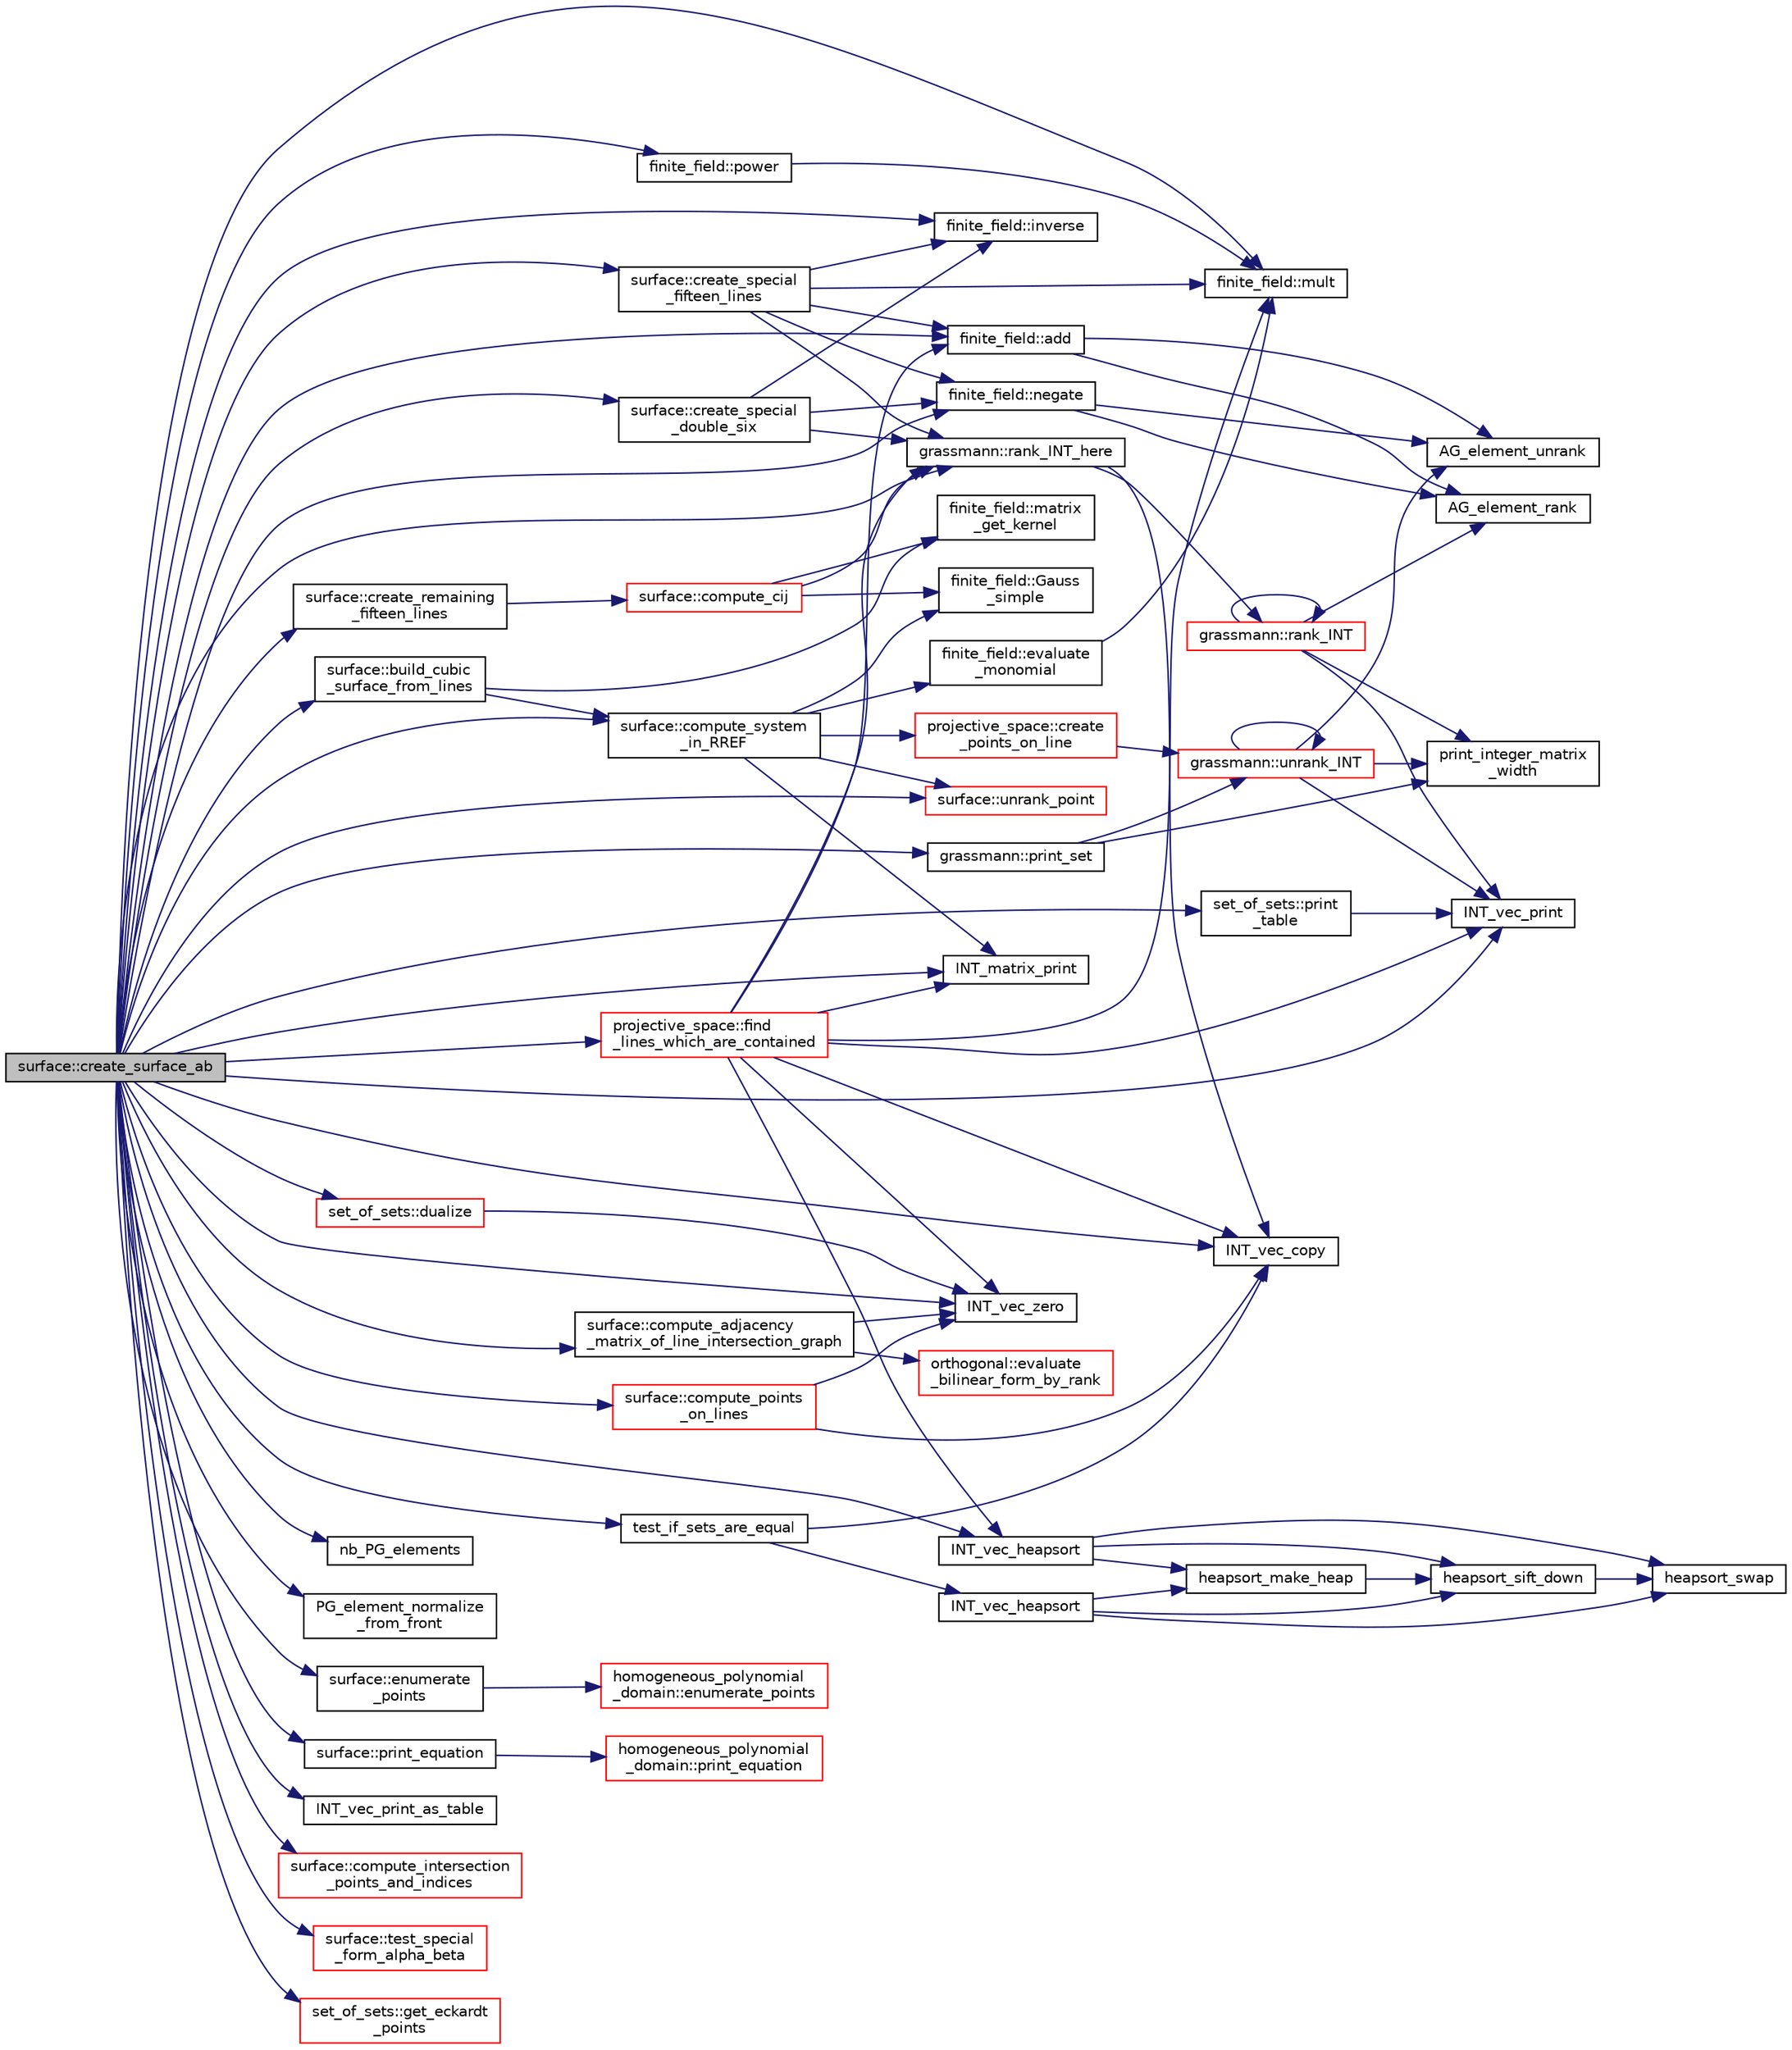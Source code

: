 digraph "surface::create_surface_ab"
{
  edge [fontname="Helvetica",fontsize="10",labelfontname="Helvetica",labelfontsize="10"];
  node [fontname="Helvetica",fontsize="10",shape=record];
  rankdir="LR";
  Node1614 [label="surface::create_surface_ab",height=0.2,width=0.4,color="black", fillcolor="grey75", style="filled", fontcolor="black"];
  Node1614 -> Node1615 [color="midnightblue",fontsize="10",style="solid",fontname="Helvetica"];
  Node1615 [label="finite_field::mult",height=0.2,width=0.4,color="black", fillcolor="white", style="filled",URL="$df/d5a/classfinite__field.html#a24fb5917aa6d4d656fd855b7f44a13b0"];
  Node1614 -> Node1616 [color="midnightblue",fontsize="10",style="solid",fontname="Helvetica"];
  Node1616 [label="finite_field::add",height=0.2,width=0.4,color="black", fillcolor="white", style="filled",URL="$df/d5a/classfinite__field.html#a8f12328a27500f3c7be0c849ebbc9d14"];
  Node1616 -> Node1617 [color="midnightblue",fontsize="10",style="solid",fontname="Helvetica"];
  Node1617 [label="AG_element_unrank",height=0.2,width=0.4,color="black", fillcolor="white", style="filled",URL="$d4/d67/geometry_8h.html#a4a33b86c87b2879b97cfa1327abe2885"];
  Node1616 -> Node1618 [color="midnightblue",fontsize="10",style="solid",fontname="Helvetica"];
  Node1618 [label="AG_element_rank",height=0.2,width=0.4,color="black", fillcolor="white", style="filled",URL="$d4/d67/geometry_8h.html#ab2ac908d07dd8038fd996e26bdc75c17"];
  Node1614 -> Node1619 [color="midnightblue",fontsize="10",style="solid",fontname="Helvetica"];
  Node1619 [label="finite_field::negate",height=0.2,width=0.4,color="black", fillcolor="white", style="filled",URL="$df/d5a/classfinite__field.html#aa9d798298f25d4a9262b5bc5f1733e31"];
  Node1619 -> Node1617 [color="midnightblue",fontsize="10",style="solid",fontname="Helvetica"];
  Node1619 -> Node1618 [color="midnightblue",fontsize="10",style="solid",fontname="Helvetica"];
  Node1614 -> Node1620 [color="midnightblue",fontsize="10",style="solid",fontname="Helvetica"];
  Node1620 [label="nb_PG_elements",height=0.2,width=0.4,color="black", fillcolor="white", style="filled",URL="$d4/d67/geometry_8h.html#ada56c56cb5c7b39553dc0391f2df1cee"];
  Node1614 -> Node1621 [color="midnightblue",fontsize="10",style="solid",fontname="Helvetica"];
  Node1621 [label="finite_field::power",height=0.2,width=0.4,color="black", fillcolor="white", style="filled",URL="$df/d5a/classfinite__field.html#a0437871b8f775f0b2d589188d9ad7e61"];
  Node1621 -> Node1615 [color="midnightblue",fontsize="10",style="solid",fontname="Helvetica"];
  Node1614 -> Node1622 [color="midnightblue",fontsize="10",style="solid",fontname="Helvetica"];
  Node1622 [label="finite_field::inverse",height=0.2,width=0.4,color="black", fillcolor="white", style="filled",URL="$df/d5a/classfinite__field.html#a69f2a12c01e70b7ce2d115c5221c9cdd"];
  Node1614 -> Node1623 [color="midnightblue",fontsize="10",style="solid",fontname="Helvetica"];
  Node1623 [label="INT_vec_zero",height=0.2,width=0.4,color="black", fillcolor="white", style="filled",URL="$df/dbf/sajeeb_8_c.html#aa8c9c7977203577026080f546fe4980f"];
  Node1614 -> Node1624 [color="midnightblue",fontsize="10",style="solid",fontname="Helvetica"];
  Node1624 [label="grassmann::rank_INT_here",height=0.2,width=0.4,color="black", fillcolor="white", style="filled",URL="$df/d02/classgrassmann.html#aaeab144aec85ec523f5a4d614a86d8d7"];
  Node1624 -> Node1625 [color="midnightblue",fontsize="10",style="solid",fontname="Helvetica"];
  Node1625 [label="INT_vec_copy",height=0.2,width=0.4,color="black", fillcolor="white", style="filled",URL="$df/dbf/sajeeb_8_c.html#ac2d875e27e009af6ec04d17254d11075"];
  Node1624 -> Node1626 [color="midnightblue",fontsize="10",style="solid",fontname="Helvetica"];
  Node1626 [label="grassmann::rank_INT",height=0.2,width=0.4,color="red", fillcolor="white", style="filled",URL="$df/d02/classgrassmann.html#a1fa95ce7ecebd48b04c7a0dc75491184"];
  Node1626 -> Node1627 [color="midnightblue",fontsize="10",style="solid",fontname="Helvetica"];
  Node1627 [label="print_integer_matrix\l_width",height=0.2,width=0.4,color="black", fillcolor="white", style="filled",URL="$d5/db4/io__and__os_8h.html#aa78f3e73fc2179251bd15adbcc31573f"];
  Node1626 -> Node1629 [color="midnightblue",fontsize="10",style="solid",fontname="Helvetica"];
  Node1629 [label="INT_vec_print",height=0.2,width=0.4,color="black", fillcolor="white", style="filled",URL="$df/dbf/sajeeb_8_c.html#a79a5901af0b47dd0d694109543c027fe"];
  Node1626 -> Node1626 [color="midnightblue",fontsize="10",style="solid",fontname="Helvetica"];
  Node1626 -> Node1618 [color="midnightblue",fontsize="10",style="solid",fontname="Helvetica"];
  Node1614 -> Node1633 [color="midnightblue",fontsize="10",style="solid",fontname="Helvetica"];
  Node1633 [label="grassmann::print_set",height=0.2,width=0.4,color="black", fillcolor="white", style="filled",URL="$df/d02/classgrassmann.html#aa15444bcee49f332c44023d44b04d87b"];
  Node1633 -> Node1634 [color="midnightblue",fontsize="10",style="solid",fontname="Helvetica"];
  Node1634 [label="grassmann::unrank_INT",height=0.2,width=0.4,color="red", fillcolor="white", style="filled",URL="$df/d02/classgrassmann.html#a32079405b95a6da2ba1420567d762d64"];
  Node1634 -> Node1617 [color="midnightblue",fontsize="10",style="solid",fontname="Helvetica"];
  Node1634 -> Node1629 [color="midnightblue",fontsize="10",style="solid",fontname="Helvetica"];
  Node1634 -> Node1634 [color="midnightblue",fontsize="10",style="solid",fontname="Helvetica"];
  Node1634 -> Node1627 [color="midnightblue",fontsize="10",style="solid",fontname="Helvetica"];
  Node1633 -> Node1627 [color="midnightblue",fontsize="10",style="solid",fontname="Helvetica"];
  Node1614 -> Node1635 [color="midnightblue",fontsize="10",style="solid",fontname="Helvetica"];
  Node1635 [label="surface::create_special\l_double_six",height=0.2,width=0.4,color="black", fillcolor="white", style="filled",URL="$d5/d88/classsurface.html#a3b0ad8a2c8ee8bebc531782c56161985"];
  Node1635 -> Node1619 [color="midnightblue",fontsize="10",style="solid",fontname="Helvetica"];
  Node1635 -> Node1622 [color="midnightblue",fontsize="10",style="solid",fontname="Helvetica"];
  Node1635 -> Node1624 [color="midnightblue",fontsize="10",style="solid",fontname="Helvetica"];
  Node1614 -> Node1636 [color="midnightblue",fontsize="10",style="solid",fontname="Helvetica"];
  Node1636 [label="test_if_sets_are_equal",height=0.2,width=0.4,color="black", fillcolor="white", style="filled",URL="$d5/de2/foundations_2data__structures_2data__structures_8h.html#abd9436caf35fc01dd96cb8435459a20f"];
  Node1636 -> Node1625 [color="midnightblue",fontsize="10",style="solid",fontname="Helvetica"];
  Node1636 -> Node1637 [color="midnightblue",fontsize="10",style="solid",fontname="Helvetica"];
  Node1637 [label="INT_vec_heapsort",height=0.2,width=0.4,color="black", fillcolor="white", style="filled",URL="$d4/dd7/sorting_8_c.html#a3590ad9987f801fbfc94634300182f39"];
  Node1637 -> Node1638 [color="midnightblue",fontsize="10",style="solid",fontname="Helvetica"];
  Node1638 [label="heapsort_make_heap",height=0.2,width=0.4,color="black", fillcolor="white", style="filled",URL="$d4/dd7/sorting_8_c.html#a42f24453d7d77eeb1338ebd1a13cfdbb"];
  Node1638 -> Node1639 [color="midnightblue",fontsize="10",style="solid",fontname="Helvetica"];
  Node1639 [label="heapsort_sift_down",height=0.2,width=0.4,color="black", fillcolor="white", style="filled",URL="$d4/dd7/sorting_8_c.html#a65cbb1a6a3f01f511673705437ddc18b"];
  Node1639 -> Node1640 [color="midnightblue",fontsize="10",style="solid",fontname="Helvetica"];
  Node1640 [label="heapsort_swap",height=0.2,width=0.4,color="black", fillcolor="white", style="filled",URL="$d4/dd7/sorting_8_c.html#a8f048362e6065297b19b6975bcbbfcc6"];
  Node1637 -> Node1640 [color="midnightblue",fontsize="10",style="solid",fontname="Helvetica"];
  Node1637 -> Node1639 [color="midnightblue",fontsize="10",style="solid",fontname="Helvetica"];
  Node1614 -> Node1625 [color="midnightblue",fontsize="10",style="solid",fontname="Helvetica"];
  Node1614 -> Node1629 [color="midnightblue",fontsize="10",style="solid",fontname="Helvetica"];
  Node1614 -> Node1641 [color="midnightblue",fontsize="10",style="solid",fontname="Helvetica"];
  Node1641 [label="surface::create_remaining\l_fifteen_lines",height=0.2,width=0.4,color="black", fillcolor="white", style="filled",URL="$d5/d88/classsurface.html#a8c9b2380670ce7cd1e143d98d30b60d4"];
  Node1641 -> Node1642 [color="midnightblue",fontsize="10",style="solid",fontname="Helvetica"];
  Node1642 [label="surface::compute_cij",height=0.2,width=0.4,color="red", fillcolor="white", style="filled",URL="$d5/d88/classsurface.html#af0252079b6ee1d7d1aa97514ab1f2650"];
  Node1642 -> Node1644 [color="midnightblue",fontsize="10",style="solid",fontname="Helvetica"];
  Node1644 [label="finite_field::Gauss\l_simple",height=0.2,width=0.4,color="black", fillcolor="white", style="filled",URL="$df/d5a/classfinite__field.html#aba4950590e24a1ce323f292cf47b3307"];
  Node1642 -> Node1645 [color="midnightblue",fontsize="10",style="solid",fontname="Helvetica"];
  Node1645 [label="finite_field::matrix\l_get_kernel",height=0.2,width=0.4,color="black", fillcolor="white", style="filled",URL="$df/d5a/classfinite__field.html#ac45780a927cee936df13d04d30d2d248"];
  Node1642 -> Node1624 [color="midnightblue",fontsize="10",style="solid",fontname="Helvetica"];
  Node1614 -> Node1646 [color="midnightblue",fontsize="10",style="solid",fontname="Helvetica"];
  Node1646 [label="surface::create_special\l_fifteen_lines",height=0.2,width=0.4,color="black", fillcolor="white", style="filled",URL="$d5/d88/classsurface.html#a8017b4bd4b6558b80689021b146ae32f"];
  Node1646 -> Node1619 [color="midnightblue",fontsize="10",style="solid",fontname="Helvetica"];
  Node1646 -> Node1615 [color="midnightblue",fontsize="10",style="solid",fontname="Helvetica"];
  Node1646 -> Node1616 [color="midnightblue",fontsize="10",style="solid",fontname="Helvetica"];
  Node1646 -> Node1622 [color="midnightblue",fontsize="10",style="solid",fontname="Helvetica"];
  Node1646 -> Node1624 [color="midnightblue",fontsize="10",style="solid",fontname="Helvetica"];
  Node1614 -> Node1647 [color="midnightblue",fontsize="10",style="solid",fontname="Helvetica"];
  Node1647 [label="surface::compute_system\l_in_RREF",height=0.2,width=0.4,color="black", fillcolor="white", style="filled",URL="$d5/d88/classsurface.html#ac9feb8f85c4de01b183428fdbd874e71"];
  Node1647 -> Node1648 [color="midnightblue",fontsize="10",style="solid",fontname="Helvetica"];
  Node1648 [label="projective_space::create\l_points_on_line",height=0.2,width=0.4,color="red", fillcolor="white", style="filled",URL="$d2/d17/classprojective__space.html#ab1b2ffcefe646e6d9d9ae435dfedd29e"];
  Node1648 -> Node1634 [color="midnightblue",fontsize="10",style="solid",fontname="Helvetica"];
  Node1647 -> Node1653 [color="midnightblue",fontsize="10",style="solid",fontname="Helvetica"];
  Node1653 [label="INT_matrix_print",height=0.2,width=0.4,color="black", fillcolor="white", style="filled",URL="$d5/db4/io__and__os_8h.html#afd4180a24bef3a2b584668a4eaf607ff"];
  Node1647 -> Node1654 [color="midnightblue",fontsize="10",style="solid",fontname="Helvetica"];
  Node1654 [label="surface::unrank_point",height=0.2,width=0.4,color="red", fillcolor="white", style="filled",URL="$d5/d88/classsurface.html#a69c1875a5c1c69b9ad81a277dd99a0b3"];
  Node1647 -> Node1656 [color="midnightblue",fontsize="10",style="solid",fontname="Helvetica"];
  Node1656 [label="finite_field::evaluate\l_monomial",height=0.2,width=0.4,color="black", fillcolor="white", style="filled",URL="$df/d5a/classfinite__field.html#a13f9d419956a9168a65788b32839c7f2"];
  Node1656 -> Node1615 [color="midnightblue",fontsize="10",style="solid",fontname="Helvetica"];
  Node1647 -> Node1644 [color="midnightblue",fontsize="10",style="solid",fontname="Helvetica"];
  Node1614 -> Node1657 [color="midnightblue",fontsize="10",style="solid",fontname="Helvetica"];
  Node1657 [label="surface::build_cubic\l_surface_from_lines",height=0.2,width=0.4,color="black", fillcolor="white", style="filled",URL="$d5/d88/classsurface.html#a95e15e44b3f97a1d83b878b31751a0a2"];
  Node1657 -> Node1647 [color="midnightblue",fontsize="10",style="solid",fontname="Helvetica"];
  Node1657 -> Node1645 [color="midnightblue",fontsize="10",style="solid",fontname="Helvetica"];
  Node1614 -> Node1658 [color="midnightblue",fontsize="10",style="solid",fontname="Helvetica"];
  Node1658 [label="PG_element_normalize\l_from_front",height=0.2,width=0.4,color="black", fillcolor="white", style="filled",URL="$d4/d67/geometry_8h.html#af675caf5f9975573455c8d93cb56bf95"];
  Node1614 -> Node1659 [color="midnightblue",fontsize="10",style="solid",fontname="Helvetica"];
  Node1659 [label="surface::enumerate\l_points",height=0.2,width=0.4,color="black", fillcolor="white", style="filled",URL="$d5/d88/classsurface.html#adc79cf9249a0bd3350b35a9c6bdd94d8"];
  Node1659 -> Node1660 [color="midnightblue",fontsize="10",style="solid",fontname="Helvetica"];
  Node1660 [label="homogeneous_polynomial\l_domain::enumerate_points",height=0.2,width=0.4,color="red", fillcolor="white", style="filled",URL="$d2/da7/classhomogeneous__polynomial__domain.html#adc0868f632cc5662b7bfaf0b3d72268f"];
  Node1614 -> Node1663 [color="midnightblue",fontsize="10",style="solid",fontname="Helvetica"];
  Node1663 [label="INT_vec_heapsort",height=0.2,width=0.4,color="black", fillcolor="white", style="filled",URL="$d5/de2/foundations_2data__structures_2data__structures_8h.html#a3590ad9987f801fbfc94634300182f39"];
  Node1663 -> Node1638 [color="midnightblue",fontsize="10",style="solid",fontname="Helvetica"];
  Node1663 -> Node1640 [color="midnightblue",fontsize="10",style="solid",fontname="Helvetica"];
  Node1663 -> Node1639 [color="midnightblue",fontsize="10",style="solid",fontname="Helvetica"];
  Node1614 -> Node1664 [color="midnightblue",fontsize="10",style="solid",fontname="Helvetica"];
  Node1664 [label="surface::print_equation",height=0.2,width=0.4,color="black", fillcolor="white", style="filled",URL="$d5/d88/classsurface.html#a4c7be78ebc2a599c08f5a27c50da518b"];
  Node1664 -> Node1665 [color="midnightblue",fontsize="10",style="solid",fontname="Helvetica"];
  Node1665 [label="homogeneous_polynomial\l_domain::print_equation",height=0.2,width=0.4,color="red", fillcolor="white", style="filled",URL="$d2/da7/classhomogeneous__polynomial__domain.html#a39fe7da58a442801d7c8be1121a57bfe"];
  Node1614 -> Node1667 [color="midnightblue",fontsize="10",style="solid",fontname="Helvetica"];
  Node1667 [label="INT_vec_print_as_table",height=0.2,width=0.4,color="black", fillcolor="white", style="filled",URL="$d5/db4/io__and__os_8h.html#a2fa979d22386f64bd3823dded0177c3f"];
  Node1614 -> Node1668 [color="midnightblue",fontsize="10",style="solid",fontname="Helvetica"];
  Node1668 [label="surface::compute_adjacency\l_matrix_of_line_intersection_graph",height=0.2,width=0.4,color="black", fillcolor="white", style="filled",URL="$d5/d88/classsurface.html#ac5787faa49029a5d56971271bb59f9f1"];
  Node1668 -> Node1623 [color="midnightblue",fontsize="10",style="solid",fontname="Helvetica"];
  Node1668 -> Node1669 [color="midnightblue",fontsize="10",style="solid",fontname="Helvetica"];
  Node1669 [label="orthogonal::evaluate\l_bilinear_form_by_rank",height=0.2,width=0.4,color="red", fillcolor="white", style="filled",URL="$d7/daa/classorthogonal.html#ab4f6117f55f6fbd0fb2bd8b4c8d981bf"];
  Node1614 -> Node1653 [color="midnightblue",fontsize="10",style="solid",fontname="Helvetica"];
  Node1614 -> Node1695 [color="midnightblue",fontsize="10",style="solid",fontname="Helvetica"];
  Node1695 [label="surface::compute_intersection\l_points_and_indices",height=0.2,width=0.4,color="red", fillcolor="white", style="filled",URL="$d5/d88/classsurface.html#a620b43a69ca1fa49eb92fea7b6d098a3"];
  Node1614 -> Node1704 [color="midnightblue",fontsize="10",style="solid",fontname="Helvetica"];
  Node1704 [label="surface::test_special\l_form_alpha_beta",height=0.2,width=0.4,color="red", fillcolor="white", style="filled",URL="$d5/d88/classsurface.html#a21334591495270e78a3b248ada1fe8ff"];
  Node1614 -> Node1706 [color="midnightblue",fontsize="10",style="solid",fontname="Helvetica"];
  Node1706 [label="projective_space::find\l_lines_which_are_contained",height=0.2,width=0.4,color="red", fillcolor="white", style="filled",URL="$d2/d17/classprojective__space.html#a4d8db4eb359b80d73170a82b9ebe47ae"];
  Node1706 -> Node1629 [color="midnightblue",fontsize="10",style="solid",fontname="Helvetica"];
  Node1706 -> Node1663 [color="midnightblue",fontsize="10",style="solid",fontname="Helvetica"];
  Node1706 -> Node1653 [color="midnightblue",fontsize="10",style="solid",fontname="Helvetica"];
  Node1706 -> Node1625 [color="midnightblue",fontsize="10",style="solid",fontname="Helvetica"];
  Node1706 -> Node1616 [color="midnightblue",fontsize="10",style="solid",fontname="Helvetica"];
  Node1706 -> Node1615 [color="midnightblue",fontsize="10",style="solid",fontname="Helvetica"];
  Node1706 -> Node1623 [color="midnightblue",fontsize="10",style="solid",fontname="Helvetica"];
  Node1706 -> Node1624 [color="midnightblue",fontsize="10",style="solid",fontname="Helvetica"];
  Node1614 -> Node1708 [color="midnightblue",fontsize="10",style="solid",fontname="Helvetica"];
  Node1708 [label="surface::compute_points\l_on_lines",height=0.2,width=0.4,color="red", fillcolor="white", style="filled",URL="$d5/d88/classsurface.html#a5d2684ccddd35781211c364a2d5980e5"];
  Node1708 -> Node1623 [color="midnightblue",fontsize="10",style="solid",fontname="Helvetica"];
  Node1708 -> Node1625 [color="midnightblue",fontsize="10",style="solid",fontname="Helvetica"];
  Node1614 -> Node1712 [color="midnightblue",fontsize="10",style="solid",fontname="Helvetica"];
  Node1712 [label="set_of_sets::print\l_table",height=0.2,width=0.4,color="black", fillcolor="white", style="filled",URL="$da/dd6/classset__of__sets.html#a5439014d55aa760a4313ff7307fed5a6"];
  Node1712 -> Node1629 [color="midnightblue",fontsize="10",style="solid",fontname="Helvetica"];
  Node1614 -> Node1713 [color="midnightblue",fontsize="10",style="solid",fontname="Helvetica"];
  Node1713 [label="set_of_sets::get_eckardt\l_points",height=0.2,width=0.4,color="red", fillcolor="white", style="filled",URL="$da/dd6/classset__of__sets.html#af6713e71ef5a1b7cc7892d78900166c4"];
  Node1614 -> Node1914 [color="midnightblue",fontsize="10",style="solid",fontname="Helvetica"];
  Node1914 [label="set_of_sets::dualize",height=0.2,width=0.4,color="red", fillcolor="white", style="filled",URL="$da/dd6/classset__of__sets.html#adc842e32ff036a78e0b86e68f92759e1"];
  Node1914 -> Node1623 [color="midnightblue",fontsize="10",style="solid",fontname="Helvetica"];
  Node1614 -> Node1654 [color="midnightblue",fontsize="10",style="solid",fontname="Helvetica"];
}
